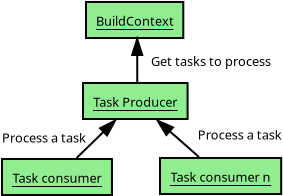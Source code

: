 <?xml version="1.0" encoding="UTF-8"?>
<dia:diagram xmlns:dia="http://www.lysator.liu.se/~alla/dia/">
  <dia:layer name="Fondo" visible="true" active="true">
	<dia:object type="UML - Object" version="0" id="O0">
	  <dia:attribute name="obj_pos">
		<dia:point val="10.4,1.35"/>
	  </dia:attribute>
	  <dia:attribute name="obj_bb">
		<dia:rectangle val="10.35,1.3;15.568,3.2"/>
	  </dia:attribute>
	  <dia:attribute name="meta">
		<dia:composite type="dict"/>
	  </dia:attribute>
	  <dia:attribute name="elem_corner">
		<dia:point val="10.4,1.35"/>
	  </dia:attribute>
	  <dia:attribute name="elem_width">
		<dia:real val="5.117"/>
	  </dia:attribute>
	  <dia:attribute name="elem_height">
		<dia:real val="1.8"/>
	  </dia:attribute>
	  <dia:attribute name="line_width">
		<dia:real val="0.1"/>
	  </dia:attribute>
	  <dia:attribute name="text_colour">
		<dia:color val="#000000"/>
	  </dia:attribute>
	  <dia:attribute name="line_colour">
		<dia:color val="#000000"/>
	  </dia:attribute>
	  <dia:attribute name="fill_colour">
		<dia:color val="#90ee90"/>
	  </dia:attribute>
	  <dia:attribute name="text">
		<dia:composite type="text">
		  <dia:attribute name="string">
			<dia:string>#BuildContext#</dia:string>
		  </dia:attribute>
		  <dia:attribute name="font">
			<dia:font family="sans" style="0" name="Helvetica"/>
		  </dia:attribute>
		  <dia:attribute name="height">
			<dia:real val="0.8"/>
		  </dia:attribute>
		  <dia:attribute name="pos">
			<dia:point val="12.959,2.445"/>
		  </dia:attribute>
		  <dia:attribute name="color">
			<dia:color val="#000000"/>
		  </dia:attribute>
		  <dia:attribute name="alignment">
			<dia:enum val="1"/>
		  </dia:attribute>
		</dia:composite>
	  </dia:attribute>
	  <dia:attribute name="stereotype">
		<dia:string>##</dia:string>
	  </dia:attribute>
	  <dia:attribute name="exstate">
		<dia:string>##</dia:string>
	  </dia:attribute>
	  <dia:attribute name="attrib">
		<dia:composite type="text">
		  <dia:attribute name="string">
			<dia:string>##</dia:string>
		  </dia:attribute>
		  <dia:attribute name="font">
			<dia:font family="sans" style="0" name="Helvetica"/>
		  </dia:attribute>
		  <dia:attribute name="height">
			<dia:real val="0.8"/>
		  </dia:attribute>
		  <dia:attribute name="pos">
			<dia:point val="0,0"/>
		  </dia:attribute>
		  <dia:attribute name="color">
			<dia:color val="#000000"/>
		  </dia:attribute>
		  <dia:attribute name="alignment">
			<dia:enum val="0"/>
		  </dia:attribute>
		</dia:composite>
	  </dia:attribute>
	  <dia:attribute name="is_active">
		<dia:boolean val="false"/>
	  </dia:attribute>
	  <dia:attribute name="show_attribs">
		<dia:boolean val="false"/>
	  </dia:attribute>
	  <dia:attribute name="multiple">
		<dia:boolean val="false"/>
	  </dia:attribute>
	</dia:object>
	<dia:object type="UML - Object" version="0" id="O1">
	  <dia:attribute name="obj_pos">
		<dia:point val="10.25,5.4"/>
	  </dia:attribute>
	  <dia:attribute name="obj_bb">
		<dia:rectangle val="10.2,5.35;15.725,7.25"/>
	  </dia:attribute>
	  <dia:attribute name="meta">
		<dia:composite type="dict"/>
	  </dia:attribute>
	  <dia:attribute name="elem_corner">
		<dia:point val="10.25,5.4"/>
	  </dia:attribute>
	  <dia:attribute name="elem_width">
		<dia:real val="5.425"/>
	  </dia:attribute>
	  <dia:attribute name="elem_height">
		<dia:real val="1.8"/>
	  </dia:attribute>
	  <dia:attribute name="line_width">
		<dia:real val="0.1"/>
	  </dia:attribute>
	  <dia:attribute name="text_colour">
		<dia:color val="#000000"/>
	  </dia:attribute>
	  <dia:attribute name="line_colour">
		<dia:color val="#000000"/>
	  </dia:attribute>
	  <dia:attribute name="fill_colour">
		<dia:color val="#90ee90"/>
	  </dia:attribute>
	  <dia:attribute name="text">
		<dia:composite type="text">
		  <dia:attribute name="string">
			<dia:string>#Task Producer#</dia:string>
		  </dia:attribute>
		  <dia:attribute name="font">
			<dia:font family="sans" style="0" name="Helvetica"/>
		  </dia:attribute>
		  <dia:attribute name="height">
			<dia:real val="0.8"/>
		  </dia:attribute>
		  <dia:attribute name="pos">
			<dia:point val="12.963,6.495"/>
		  </dia:attribute>
		  <dia:attribute name="color">
			<dia:color val="#000000"/>
		  </dia:attribute>
		  <dia:attribute name="alignment">
			<dia:enum val="1"/>
		  </dia:attribute>
		</dia:composite>
	  </dia:attribute>
	  <dia:attribute name="stereotype">
		<dia:string>##</dia:string>
	  </dia:attribute>
	  <dia:attribute name="exstate">
		<dia:string>##</dia:string>
	  </dia:attribute>
	  <dia:attribute name="attrib">
		<dia:composite type="text">
		  <dia:attribute name="string">
			<dia:string>##</dia:string>
		  </dia:attribute>
		  <dia:attribute name="font">
			<dia:font family="sans" style="0" name="Helvetica"/>
		  </dia:attribute>
		  <dia:attribute name="height">
			<dia:real val="0.8"/>
		  </dia:attribute>
		  <dia:attribute name="pos">
			<dia:point val="0,0"/>
		  </dia:attribute>
		  <dia:attribute name="color">
			<dia:color val="#000000"/>
		  </dia:attribute>
		  <dia:attribute name="alignment">
			<dia:enum val="0"/>
		  </dia:attribute>
		</dia:composite>
	  </dia:attribute>
	  <dia:attribute name="is_active">
		<dia:boolean val="false"/>
	  </dia:attribute>
	  <dia:attribute name="show_attribs">
		<dia:boolean val="false"/>
	  </dia:attribute>
	  <dia:attribute name="multiple">
		<dia:boolean val="false"/>
	  </dia:attribute>
	</dia:object>
	<dia:object type="UML - Object" version="0" id="O2">
	  <dia:attribute name="obj_pos">
		<dia:point val="6.2,9.2"/>
	  </dia:attribute>
	  <dia:attribute name="obj_bb">
		<dia:rectangle val="6.15,9.15;12.005,11.05"/>
	  </dia:attribute>
	  <dia:attribute name="meta">
		<dia:composite type="dict"/>
	  </dia:attribute>
	  <dia:attribute name="elem_corner">
		<dia:point val="6.2,9.2"/>
	  </dia:attribute>
	  <dia:attribute name="elem_width">
		<dia:real val="5.755"/>
	  </dia:attribute>
	  <dia:attribute name="elem_height">
		<dia:real val="1.8"/>
	  </dia:attribute>
	  <dia:attribute name="line_width">
		<dia:real val="0.1"/>
	  </dia:attribute>
	  <dia:attribute name="text_colour">
		<dia:color val="#000000"/>
	  </dia:attribute>
	  <dia:attribute name="line_colour">
		<dia:color val="#000000"/>
	  </dia:attribute>
	  <dia:attribute name="fill_colour">
		<dia:color val="#90ee90"/>
	  </dia:attribute>
	  <dia:attribute name="text">
		<dia:composite type="text">
		  <dia:attribute name="string">
			<dia:string>#Task consumer#</dia:string>
		  </dia:attribute>
		  <dia:attribute name="font">
			<dia:font family="sans" style="0" name="Helvetica"/>
		  </dia:attribute>
		  <dia:attribute name="height">
			<dia:real val="0.8"/>
		  </dia:attribute>
		  <dia:attribute name="pos">
			<dia:point val="9.078,10.295"/>
		  </dia:attribute>
		  <dia:attribute name="color">
			<dia:color val="#000000"/>
		  </dia:attribute>
		  <dia:attribute name="alignment">
			<dia:enum val="1"/>
		  </dia:attribute>
		</dia:composite>
	  </dia:attribute>
	  <dia:attribute name="stereotype">
		<dia:string>##</dia:string>
	  </dia:attribute>
	  <dia:attribute name="exstate">
		<dia:string>##</dia:string>
	  </dia:attribute>
	  <dia:attribute name="attrib">
		<dia:composite type="text">
		  <dia:attribute name="string">
			<dia:string>##</dia:string>
		  </dia:attribute>
		  <dia:attribute name="font">
			<dia:font family="sans" style="0" name="Helvetica"/>
		  </dia:attribute>
		  <dia:attribute name="height">
			<dia:real val="0.8"/>
		  </dia:attribute>
		  <dia:attribute name="pos">
			<dia:point val="0,0"/>
		  </dia:attribute>
		  <dia:attribute name="color">
			<dia:color val="#000000"/>
		  </dia:attribute>
		  <dia:attribute name="alignment">
			<dia:enum val="0"/>
		  </dia:attribute>
		</dia:composite>
	  </dia:attribute>
	  <dia:attribute name="is_active">
		<dia:boolean val="false"/>
	  </dia:attribute>
	  <dia:attribute name="show_attribs">
		<dia:boolean val="false"/>
	  </dia:attribute>
	  <dia:attribute name="multiple">
		<dia:boolean val="false"/>
	  </dia:attribute>
	</dia:object>
	<dia:object type="UML - Message" version="0" id="O3">
	  <dia:attribute name="obj_pos">
		<dia:point val="10.049,9.15"/>
	  </dia:attribute>
	  <dia:attribute name="obj_bb">
		<dia:rectangle val="6.015,6.93;12.306,9.22"/>
	  </dia:attribute>
	  <dia:attribute name="meta">
		<dia:composite type="dict"/>
	  </dia:attribute>
	  <dia:attribute name="conn_endpoints">
		<dia:point val="10.049,9.15"/>
		<dia:point val="11.991,7.25"/>
	  </dia:attribute>
	  <dia:attribute name="text_colour">
		<dia:color val="#000000"/>
	  </dia:attribute>
	  <dia:attribute name="line_colour">
		<dia:color val="#000000"/>
	  </dia:attribute>
	  <dia:attribute name="text">
		<dia:string>#Process a task#</dia:string>
	  </dia:attribute>
	  <dia:attribute name="type">
		<dia:enum val="0"/>
	  </dia:attribute>
	  <dia:attribute name="text_pos">
		<dia:point val="8.3,8.375"/>
	  </dia:attribute>
	  <dia:connections>
		<dia:connection handle="0" to="O2" connection="8"/>
		<dia:connection handle="1" to="O1" connection="8"/>
	  </dia:connections>
	</dia:object>
	<dia:object type="UML - Message" version="0" id="O4">
	  <dia:attribute name="obj_pos">
		<dia:point val="12.963,5.4"/>
	  </dia:attribute>
	  <dia:attribute name="obj_bb">
		<dia:rectangle val="12.559,3.099;19.914,5.45"/>
	  </dia:attribute>
	  <dia:attribute name="meta">
		<dia:composite type="dict"/>
	  </dia:attribute>
	  <dia:attribute name="conn_endpoints">
		<dia:point val="12.963,5.4"/>
		<dia:point val="12.959,3.15"/>
	  </dia:attribute>
	  <dia:attribute name="text_colour">
		<dia:color val="#000000"/>
	  </dia:attribute>
	  <dia:attribute name="line_colour">
		<dia:color val="#000000"/>
	  </dia:attribute>
	  <dia:attribute name="text">
		<dia:string>#Get tasks to process#</dia:string>
	  </dia:attribute>
	  <dia:attribute name="type">
		<dia:enum val="0"/>
	  </dia:attribute>
	  <dia:attribute name="text_pos">
		<dia:point val="16.65,4.55"/>
	  </dia:attribute>
	  <dia:connections>
		<dia:connection handle="0" to="O1" connection="1"/>
		<dia:connection handle="1" to="O0" connection="6"/>
	  </dia:connections>
	</dia:object>
	<dia:object type="UML - Object" version="0" id="O5">
	  <dia:attribute name="obj_pos">
		<dia:point val="14.1,9.15"/>
	  </dia:attribute>
	  <dia:attribute name="obj_bb">
		<dia:rectangle val="14.05,9.1;20.508,11"/>
	  </dia:attribute>
	  <dia:attribute name="meta">
		<dia:composite type="dict"/>
	  </dia:attribute>
	  <dia:attribute name="elem_corner">
		<dia:point val="14.1,9.15"/>
	  </dia:attribute>
	  <dia:attribute name="elem_width">
		<dia:real val="6.357"/>
	  </dia:attribute>
	  <dia:attribute name="elem_height">
		<dia:real val="1.8"/>
	  </dia:attribute>
	  <dia:attribute name="line_width">
		<dia:real val="0.1"/>
	  </dia:attribute>
	  <dia:attribute name="text_colour">
		<dia:color val="#000000"/>
	  </dia:attribute>
	  <dia:attribute name="line_colour">
		<dia:color val="#000000"/>
	  </dia:attribute>
	  <dia:attribute name="fill_colour">
		<dia:color val="#90ee90"/>
	  </dia:attribute>
	  <dia:attribute name="text">
		<dia:composite type="text">
		  <dia:attribute name="string">
			<dia:string>#Task consumer n#</dia:string>
		  </dia:attribute>
		  <dia:attribute name="font">
			<dia:font family="sans" style="0" name="Helvetica"/>
		  </dia:attribute>
		  <dia:attribute name="height">
			<dia:real val="0.8"/>
		  </dia:attribute>
		  <dia:attribute name="pos">
			<dia:point val="17.279,10.245"/>
		  </dia:attribute>
		  <dia:attribute name="color">
			<dia:color val="#000000"/>
		  </dia:attribute>
		  <dia:attribute name="alignment">
			<dia:enum val="1"/>
		  </dia:attribute>
		</dia:composite>
	  </dia:attribute>
	  <dia:attribute name="stereotype">
		<dia:string>##</dia:string>
	  </dia:attribute>
	  <dia:attribute name="exstate">
		<dia:string>##</dia:string>
	  </dia:attribute>
	  <dia:attribute name="attrib">
		<dia:composite type="text">
		  <dia:attribute name="string">
			<dia:string>##</dia:string>
		  </dia:attribute>
		  <dia:attribute name="font">
			<dia:font family="sans" style="0" name="Helvetica"/>
		  </dia:attribute>
		  <dia:attribute name="height">
			<dia:real val="0.8"/>
		  </dia:attribute>
		  <dia:attribute name="pos">
			<dia:point val="0,0"/>
		  </dia:attribute>
		  <dia:attribute name="color">
			<dia:color val="#000000"/>
		  </dia:attribute>
		  <dia:attribute name="alignment">
			<dia:enum val="0"/>
		  </dia:attribute>
		</dia:composite>
	  </dia:attribute>
	  <dia:attribute name="is_active">
		<dia:boolean val="false"/>
	  </dia:attribute>
	  <dia:attribute name="show_attribs">
		<dia:boolean val="false"/>
	  </dia:attribute>
	  <dia:attribute name="multiple">
		<dia:boolean val="false"/>
	  </dia:attribute>
	</dia:object>
	<dia:object type="UML - Message" version="0" id="O6">
	  <dia:attribute name="obj_pos">
		<dia:point val="16.186,9.101"/>
	  </dia:attribute>
	  <dia:attribute name="obj_bb">
		<dia:rectangle val="13.755,6.915;20.366,9.171"/>
	  </dia:attribute>
	  <dia:attribute name="meta">
		<dia:composite type="dict"/>
	  </dia:attribute>
	  <dia:attribute name="conn_endpoints">
		<dia:point val="16.186,9.101"/>
		<dia:point val="14.055,7.249"/>
	  </dia:attribute>
	  <dia:attribute name="text_colour">
		<dia:color val="#000000"/>
	  </dia:attribute>
	  <dia:attribute name="line_colour">
		<dia:color val="#000000"/>
	  </dia:attribute>
	  <dia:attribute name="text">
		<dia:string>#Process a task#</dia:string>
	  </dia:attribute>
	  <dia:attribute name="type">
		<dia:enum val="0"/>
	  </dia:attribute>
	  <dia:attribute name="text_pos">
		<dia:point val="18.081,8.225"/>
	  </dia:attribute>
	  <dia:connections>
		<dia:connection handle="0" to="O5" connection="8"/>
		<dia:connection handle="1" to="O1" connection="8"/>
	  </dia:connections>
	</dia:object>
  </dia:layer>
</dia:diagram>

